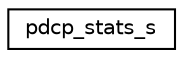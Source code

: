 digraph "Graphical Class Hierarchy"
{
 // LATEX_PDF_SIZE
  edge [fontname="Helvetica",fontsize="10",labelfontname="Helvetica",labelfontsize="10"];
  node [fontname="Helvetica",fontsize="10",shape=record];
  rankdir="LR";
  Node0 [label="pdcp_stats_s",height=0.2,width=0.4,color="black", fillcolor="white", style="filled",URL="$structpdcp__stats__s.html",tooltip=" "];
}
